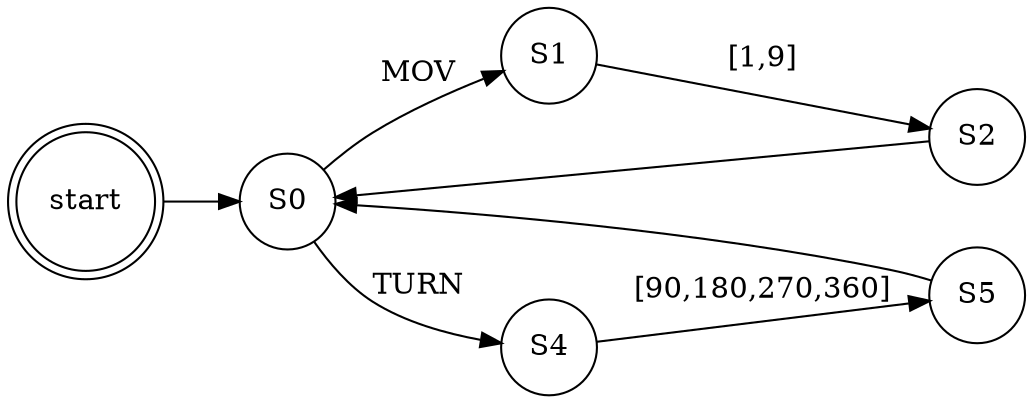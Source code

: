 digraph nfa {
    rankdir=LR;
    node [shape=circle];
    start [shape=doublecircle];

    start -> S0;

    S0 -> S1 [label="MOV"];
    S1 -> S2 [label="[1,9]"];
    S2 -> S0;

    S0 -> S4 [label="TURN"];
    S4 -> S5 [label="[90,180,270,360]"];
    S5 -> S0;
}

